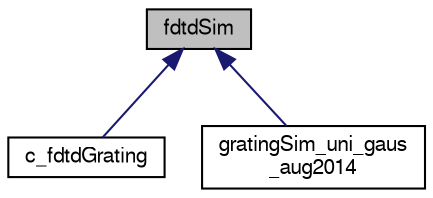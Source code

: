 digraph "fdtdSim"
{
 // LATEX_PDF_SIZE
  edge [fontname="FreeSans",fontsize="10",labelfontname="FreeSans",labelfontsize="10"];
  node [fontname="FreeSans",fontsize="10",shape=record];
  Node0 [label="fdtdSim",height=0.2,width=0.4,color="black", fillcolor="grey75", style="filled", fontcolor="black",tooltip=" "];
  Node0 -> Node1 [dir="back",color="midnightblue",fontsize="10",style="solid",fontname="FreeSans"];
  Node1 [label="c_fdtdGrating",height=0.2,width=0.4,color="black", fillcolor="white", style="filled",URL="$classc__fdtd_grating.html",tooltip=" "];
  Node0 -> Node2 [dir="back",color="midnightblue",fontsize="10",style="solid",fontname="FreeSans"];
  Node2 [label="gratingSim_uni_gaus\l_aug2014",height=0.2,width=0.4,color="black", fillcolor="white", style="filled",URL="$classgrating_sim__uni__gaus__aug2014.html",tooltip=" "];
}
